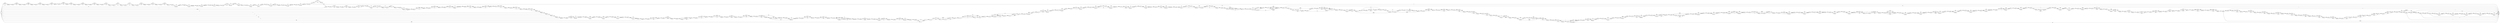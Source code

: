 digraph {
	graph [rankdir=LR]
	node [shape=rectangle]
	2 -> 3 [label=39584]
	3 -> 18 [label=40309]
	18 -> 30 [label=39577]
	18 -> 39 [label=732]
	30 -> 39 [label=2610]
	30 -> 60 [label=36967]
	39 -> 48 [label=3342]
	48 -> 60 [label=2610]
	48 -> 69 [label=732]
	60 -> 69 [label=39577]
	69 -> 73 [label=40309]
	73 -> 81 [label=40259]
	73 -> 94 [label=50]
	81 -> 84 [label=39527]
	81 -> 102 [label=732]
	84 -> 94 [label=2560]
	84 -> 105 [label=36967]
	94 -> 102 [label=2610]
	102 -> 105 [label=3342]
	105 -> 108 [label=40309]
	108 -> 123 [label=2610]
	108 -> 13419 [label=37699]
	123 -> 129 [label=2560]
	123 -> 144 [label=50]
	129 -> 132 [label=39527]
	132 -> 141 [label=40259]
	141 -> 144 [label=3292]
	141 -> 162 [label=36967]
	144 -> 162 [label=3342]
	162 -> 190 [label=40309]
	190 -> 211 [label=39584]
	190 -> 21097 [label=725]
	211 -> 217 [label=40309]
	217 -> 237 [label=3732]
	217 -> 13457 [label=36577]
	237 -> 13457 [label=390]
	237 -> 258 [label=3342]
	258 -> 273 [label=40309]
	273 -> 294 [label=40259]
	273 -> 10532 [label=50]
	294 -> 325 [label=40309]
	325 -> 342 [label=40308]
	325 -> 346 [label=1]
	342 -> 346 [label=2559]
	342 -> 363 [label=37749]
	346 -> 363 [label=2560]
	363 -> 402 [label=40309]
	402 -> 423 [label=2560]
	402 -> 10570 [label=37749]
	423 -> 426 [label=39527]
	426 -> 447 [label=2560]
	426 -> 10591 [label=36967]
	447 -> 470 [label=40309]
	470 -> 472 [label=3342]
	470 -> 493 [label=36967]
	472 -> 493 [label=2560]
	472 -> 504 [label=782]
	493 -> 504 [label=39527]
	504 -> 512 [label=40309]
	512 -> 533 [label=3342]
	512 -> 13534 [label=36967]
	533 -> 554 [label=40309]
	554 -> 572 [label=39527]
	554 -> 10648 [label=782]
	572 -> 593 [label=2560]
	572 -> 10648 [label=36967]
	593 -> 620 [label=40309]
	620 -> 635 [label=40259]
	620 -> 641 [label=50]
	635 -> 641 [label=40178]
	635 -> 10694 [label=81]
	641 -> 647 [label=40228]
	647 -> 668 [label=2560]
	647 -> 10694 [label=37668]
	668 -> 683 [label=40259]
	683 -> 688 [label=39527]
	683 -> 13562 [label=732]
	688 -> 689 [label=39577]
	689 -> 710 [label=2560]
	689 -> 10734 [label=37017]
	710 -> 728 [label=40259]
	728 -> 743 [label=40309]
	743 -> 748 [label=39577]
	743 -> 764 [label=732]
	748 -> 764 [label=2560]
	748 -> 10772 [label=37017]
	764 -> 769 [label=3292]
	769 -> 773 [label=40259]
	773 -> 794 [label=2560]
	773 -> 13598 [label=36967]
	773 -> 10793 [label=732]
	794 -> 843 [label=40309]
	843 -> 1 [label=81]
	843 -> 854 [label=40228]
	854 -> 863 [label=3342]
	854 -> 892 [label=36886]
	863 -> 884 [label=2610]
	863 -> 14104 [label=732]
	884 -> 887 [label=3342]
	887 -> 892 [label=3292]
	887 -> 908 [label=50]
	892 -> 893 [label=40178]
	893 -> 895 [label=3601]
	893 -> 19739 [label=36577]
	895 -> 908 [label=3292]
	895 -> 19739 [label=309]
	908 -> 916 [label=3335]
	908 -> 929 [label=7]
	916 -> 929 [label=40221]
	929 -> 941 [label=40228]
	941 -> 956 [label=40178]
	941 -> 962 [label=50]
	956 -> 962 [label=39453]
	956 -> 977 [label=725]
	962 -> 977 [label=39503]
	977 -> 978 [label=3342]
	977 -> 1030 [label=36886]
	978 -> 986 [label=3292]
	978 -> 1016 [label=50]
	986 -> 1007 [label=2567]
	986 -> 21137 [label=725]
	1007 -> 1016 [label=3292]
	1016 -> 1024 [label=3342]
	1024 -> 1030 [label=3292]
	1024 -> 1054 [label=50]
	1030 -> 1040 [label=40178]
	1040 -> 1054 [label=3292]
	1040 -> 1096 [label=36886]
	1054 -> 1057 [label=3342]
	1057 -> 1078 [label=3292]
	1057 -> 10934 [label=50]
	1078 -> 1096 [label=3342]
	1096 -> 1103 [label=40228]
	1103 -> 1142 [label=3342]
	1103 -> 19885 [label=36886]
	1142 -> 1154 [label=40228]
	1154 -> 1175 [label=3342]
	1154 -> 19905 [label=36886]
	1175 -> 1205 [label=40228]
	1205 -> 1226 [label=3342]
	1205 -> 19925 [label=36886]
	1226 -> 1229 [label=40228]
	1229 -> 1250 [label=40178]
	1229 -> 10954 [label=50]
	1250 -> 1257 [label=40228]
	1257 -> 1278 [label=40178]
	1257 -> 10974 [label=50]
	1278 -> 1325 [label=40228]
	1325 -> 1337 [label=40225]
	1325 -> 14133 [label=3]
	1337 -> 1358 [label=39496]
	1337 -> 14133 [label=729]
	1358 -> 1379 [label=40228]
	1379 -> 1400 [label=3292]
	1379 -> 10979 [label=36936]
	1400 -> 1403 [label=3342]
	1403 -> 1430 [label=3292]
	1403 -> 11020 [label=50]
	1430 -> 1451 [label=3342]
	1430 -> 19990 [label=36886]
	1451 -> 1460 [label=40228]
	1460 -> 1478 [label=39446]
	1460 -> 1481 [label=782]
	1478 -> 1481 [label=39445]
	1478 -> 1499 [label=1]
	1481 -> 1487 [label=40227]
	1487 -> 1499 [label=2559]
	1487 -> 11045 [label=37668]
	1499 -> 1508 [label=2560]
	1508 -> 1530 [label=40178]
	1530 -> 1577 [label=3601]
	1530 -> 1582 [label=36577]
	1577 -> 1582 [label=2869]
	1577 -> 1598 [label=732]
	1582 -> 1598 [label=39446]
	1598 -> 1610 [label=40178]
	1610 -> 1642 [label=2560]
	1610 -> 14210 [label=37618]
	1642 -> 1677 [label=40178]
	1677 -> 1698 [label=39869]
	1677 -> 20624 [label=309]
	1698 -> 1716 [label=40178]
	1716 -> 1718 [label=3601]
	1716 -> 20062 [label=36577]
	1718 -> 1739 [label=3292]
	1718 -> 20062 [label=309]
	1739 -> 1758 [label=40178]
	1758 -> 1779 [label=2560]
	1758 -> 14216 [label=37618]
	1779 -> 1785 [label=3601]
	1785 -> 1788 [label=40178]
	1788 -> 1790 [label=3292]
	1788 -> 1827 [label=36886]
	1790 -> 1811 [label=3290]
	1790 -> 14250 [label=2]
	1811 -> 1827 [label=3292]
	1827 -> 1857 [label=40178]
	1857 -> 1887 [label=3292]
	1857 -> 20150 [label=36886]
	1887 -> 1896 [label=40178]
	1896 -> 1917 [label=3292]
	1896 -> 20170 [label=36886]
	1917 -> 1959 [label=40178]
	1959 -> 1980 [label=3599]
	1959 -> 14263 [label=36579]
	1980 -> 2001 [label=3290]
	1980 -> 14284 [label=36886]
	2001 -> 2002 [label=40178]
	2002 -> 2013 [label=40176]
	2002 -> 2023 [label=2]
	2013 -> 2023 [label=3290]
	2013 -> 2034 [label=36886]
	2023 -> 2025 [label=3292]
	2025 -> 2034 [label=3290]
	2025 -> 2046 [label=2]
	2034 -> 2046 [label=40176]
	2046 -> 2061 [label=40178]
	2061 -> 2085 [label=40176]
	2061 -> 14358 [label=2]
	2085 -> 2106 [label=3290]
	2085 -> 14358 [label=36886]
	2106 -> 2124 [label=40178]
	2124 -> 2145 [label=3292]
	2124 -> 20231 [label=36886]
	2145 -> 2157 [label=40178]
	2157 -> 2208 [label=3292]
	2157 -> 20281 [label=36886]
	2208 -> 2253 [label=40178]
	2253 -> 2274 [label=39446]
	2253 -> 14395 [label=732]
	2274 -> 2282 [label=40178]
	2282 -> 2303 [label=3292]
	2282 -> 20301 [label=36886]
	2303 -> 2313 [label=39869]
	2303 -> 2324 [label=309]
	2313 -> 2324 [label=39868]
	2313 -> 14404 [label=1]
	2324 -> 2325 [label=40177]
	2325 -> 2346 [label=2560]
	2325 -> 14404 [label=37617]
	2346 -> 2368 [label=40178]
	2368 -> 2389 [label=2560]
	2368 -> 14435 [label=1041]
	2368 -> 20321 [label=36577]
	2389 -> 2409 [label=40178]
	2409 -> 2430 [label=2560]
	2409 -> 14455 [label=37618]
	2430 -> 2467 [label=40178]
	2467 -> 2497 [label=3292]
	2467 -> 20350 [label=36886]
	2497 -> 2499 [label=40178]
	2499 -> 2514 [label=3292]
	2499 -> 19427 [label=36886]
	2514 -> 2537 [label=2562]
	2514 -> 19427 [label=730]
	2537 -> 2564 [label=40178]
	2564 -> 2585 [label=3292]
	2564 -> 20406 [label=36886]
	2585 -> 2709 [label=40178]
	2709 -> 2730 [label=3292]
	2709 -> 20426 [label=36886]
	2730 -> 2802 [label=40178]
	2802 -> 2823 [label=3292]
	2802 -> 20446 [label=36886]
	2823 -> 2825 [label=40178]
	2825 -> 2826 [label=40176]
	2825 -> 2846 [label=2]
	2826 -> 2846 [label=3290]
	2826 -> 2847 [label=36886]
	2846 -> 2847 [label=3292]
	2847 -> 2916 [label=40178]
	2916 -> 2937 [label=3292]
	2916 -> 20486 [label=36886]
	2937 -> 2970 [label=40178]
	2970 -> 3005 [label=40176]
	2970 -> 3033 [label=2]
	3005 -> 3026 [label=39451]
	3005 -> 21157 [label=725]
	3026 -> 3033 [label=40176]
	3033 -> 3039 [label=40178]
	3039 -> 3060 [label=3290]
	3039 -> 14557 [label=36888]
	3060 -> 3081 [label=40176]
	3060 -> 14577 [label=2]
	3081 -> 3132 [label=40178]
	3132 -> 3153 [label=39448]
	3132 -> 19447 [label=730]
	3153 -> 3165 [label=40178]
	3165 -> 3177 [label=3292]
	3165 -> 3186 [label=36886]
	3177 -> 1 [label=1]
	3177 -> 3186 [label=3291]
	3186 -> 3207 [label=40177]
	3207 -> 3225 [label=3291]
	3207 -> 14580 [label=36886]
	3225 -> 3246 [label=3286]
	3225 -> 14580 [label=5]
	3246 -> 3264 [label=40177]
	3264 -> 3285 [label=40172]
	3264 -> 14617 [label=5]
	3285 -> 3292 [label=40177]
	3292 -> 3313 [label=40172]
	3292 -> 14637 [label=5]
	3313 -> 3341 [label=40177]
	3341 -> 3362 [label=3291]
	3341 -> 20546 [label=36886]
	3362 -> 3497 [label=40177]
	3497 -> 3518 [label=40174]
	3497 -> 19467 [label=3]
	3518 -> 3550 [label=40177]
	3550 -> 3571 [label=39450]
	3550 -> 19527 [label=727]
	3571 -> 3584 [label=40177]
	3584 -> 3605 [label=3291]
	3584 -> 20566 [label=36886]
	3605 -> 3616 [label=40177]
	3616 -> 3637 [label=3291]
	3616 -> 20586 [label=36886]
	3637 -> 3659 [label=40177]
	3659 -> 1 [label=36573]
	3659 -> 3678 [label=3604]
	3678 -> 1 [label=4]
	3678 -> 3697 [label=3600]
	3697 -> 3715 [label=3291]
	3697 -> 20680 [label=309]
	3715 -> 3727 [label=3600]
	3727 -> 3752 [label=3291]
	3727 -> 20704 [label=309]
	3752 -> 3763 [label=3600]
	3763 -> 3784 [label=3291]
	3763 -> 20724 [label=309]
	3784 -> 3787 [label=3600]
	3787 -> 3808 [label=3291]
	3787 -> 20744 [label=309]
	3808 -> 3823 [label=3600]
	3823 -> 3844 [label=3291]
	3823 -> 20764 [label=309]
	3844 -> 3940 [label=3600]
	3940 -> 3961 [label=3291]
	3940 -> 20784 [label=309]
	3961 -> 4011 [label=3600]
	4011 -> 4032 [label=3291]
	4011 -> 20804 [label=309]
	4032 -> 4042 [label=3600]
	4042 -> 4063 [label=3291]
	4042 -> 20824 [label=309]
	4063 -> 4126 [label=3600]
	4126 -> 4147 [label=2875]
	4126 -> 21177 [label=725]
	4147 -> 4151 [label=3600]
	4151 -> 4172 [label=3291]
	4151 -> 20844 [label=309]
	4172 -> 4179 [label=3600]
	4179 -> 4231 [label=3291]
	4179 -> 20895 [label=309]
	4231 -> 4279 [label=3600]
	4279 -> 4300 [label=3291]
	4279 -> 20915 [label=309]
	4300 -> 4306 [label=3600]
	4306 -> 4320 [label=3291]
	4306 -> 20936 [label=309]
	4320 -> 4342 [label=2566]
	4320 -> 20936 [label=725]
	4342 -> 4343 [label=2565]
	4342 -> 1 [label=1]
	4343 -> 1 [label=1]
	4343 -> 4351 [label=2564]
	4351 -> 4381 [label=3598]
	4381 -> 1 [label=3]
	4381 -> 4408 [label=3595]
	4408 -> 1 [label=725]
	4408 -> 4414 [label=2870]
	4414 -> 1 [label=2]
	4414 -> 4426 [label=2868]
	4426 -> 4447 [label=2559]
	4426 -> 20979 [label=309]
	4447 -> 4450 [label=2868]
	4450 -> 4489 [label=2559]
	4450 -> 21017 [label=309]
	4489 -> 4495 [label=2868]
	4495 -> 4516 [label=2559]
	4495 -> 21037 [label=309]
	4516 -> 4739 [label=2868]
	4739 -> 4760 [label=2559]
	4739 -> 21057 [label=309]
	4760 -> 4782 [label=2868]
	4782 -> 1 [label=309]
	4782 -> 5982 [label=2559]
	5982 -> 1 [label=2559]
	5983 -> 6019 [label=52]
	6019 -> 6040 [label=50]
	6019 -> 18944 [label=2]
	6040 -> 6049 [label=52]
	6049 -> 6094 [label=50]
	6049 -> 18988 [label=2]
	6094 -> 6214 [label=52]
	6214 -> 6235 [label=50]
	6214 -> 19008 [label=2]
	6235 -> 6247 [label=52]
	6247 -> 6268 [label=50]
	6247 -> 19028 [label=2]
	6268 -> 6277 [label=52]
	6277 -> 6298 [label=50]
	6277 -> 19048 [label=2]
	6298 -> 6319 [label=50]
	6298 -> 19068 [label=2]
	6319 -> 6379 [label=52]
	6379 -> 6400 [label=50]
	6379 -> 19088 [label=2]
	6400 -> 6436 [label=52]
	6436 -> 6457 [label=50]
	6436 -> 19108 [label=2]
	6457 -> 6523 [label=52]
	6523 -> 6547 [label=50]
	6523 -> 19131 [label=2]
	6547 -> 6557 [label=52]
	6557 -> 6578 [label=50]
	6557 -> 19151 [label=2]
	6578 -> 6607 [label=52]
	6607 -> 6628 [label=50]
	6607 -> 19171 [label=2]
	6628 -> 6643 [label=52]
	6643 -> 6664 [label=50]
	6643 -> 19191 [label=2]
	6664 -> 6676 [label=52]
	6676 -> 6697 [label=50]
	6676 -> 19211 [label=2]
	6697 -> 6703 [label=52]
	6703 -> 6739 [label=50]
	6703 -> 19246 [label=2]
	6739 -> 6754 [label=52]
	6754 -> 6775 [label=50]
	6754 -> 11046 [label=2]
	6775 -> 6842 [label=133]
	6842 -> 6863 [label=50]
	6842 -> 11078 [label=83]
	6863 -> 6874 [label=133]
	6874 -> 6895 [label=50]
	6874 -> 11098 [label=83]
	6895 -> 7000 [label=133]
	7000 -> 7030 [label=50]
	7000 -> 11127 [label=83]
	7030 -> 7156 [label=133]
	7156 -> 7165 [label=52]
	7156 -> 11151 [label=81]
	7165 -> 7186 [label=50]
	7165 -> 11151 [label=2]
	7186 -> 7207 [label=131]
	7186 -> 19287 [label=2]
	7207 -> 7300 [label=133]
	7300 -> 7339 [label=131]
	7300 -> 19325 [label=2]
	7339 -> 7360 [label=131]
	7339 -> 19345 [label=2]
	7360 -> 7474 [label=133]
	7474 -> 7495 [label=50]
	7474 -> 11159 [label=83]
	7495 -> 7498 [label=131]
	7498 -> 7507 [label=133]
	7507 -> 7528 [label=50]
	7507 -> 11196 [label=83]
	7528 -> 7561 [label=133]
	7561 -> 7582 [label=52]
	7561 -> 11216 [label=81]
	7582 -> 7676 [label=133]
	7676 -> 1 [label=2]
	7676 -> 7729 [label=131]
	7729 -> 7761 [label=50]
	7729 -> 11247 [label=81]
	7761 -> 7784 [label=131]
	7784 -> 7797 [label=132]
	7797 -> 7818 [label=131]
	7797 -> 13618 [label=1]
	7818 -> 7854 [label=132]
	7854 -> 7897 [label=131]
	7854 -> 13660 [label=1]
	7897 -> 7918 [label=132]
	7918 -> 7953 [label=50]
	7918 -> 11281 [label=82]
	7953 -> 7986 [label=132]
	7986 -> 7992 [label=51]
	7986 -> 11356 [label=81]
	7992 -> 8022 [label=50]
	7992 -> 11356 [label=1]
	8022 -> 8113 [label=51]
	8113 -> 8117 [label=50]
	8113 -> 8134 [label=1]
	8117 -> 8134 [label=131]
	8134 -> 8148 [label=132]
	8148 -> 8150 [label=51]
	8148 -> 8169 [label=81]
	8150 -> 8169 [label=36624]
	8169 -> 8341 [label=36709]
	8341 -> 8381 [label=51]
	8341 -> 12898 [label=36658]
	8381 -> 8401 [label=36709]
	8401 -> 8422 [label=51]
	8401 -> 12918 [label=36658]
	8422 -> 8560 [label=36709]
	8560 -> 8581 [label=51]
	8560 -> 12921 [label=36658]
	8581 -> 8584 [label=36628]
	8584 -> 8598 [label=36709]
	8598 -> 8619 [label=50]
	8598 -> 12961 [label=36659]
	8619 -> 8668 [label=36709]
	8668 -> 8689 [label=51]
	8668 -> 12981 [label=36658]
	8689 -> 8716 [label=36709]
	8716 -> 8737 [label=51]
	8716 -> 13001 [label=36658]
	8737 -> 8743 [label=36709]
	8743 -> 8764 [label=51]
	8743 -> 13021 [label=36658]
	8764 -> 8809 [label=36709]
	8809 -> 8830 [label=51]
	8809 -> 13041 [label=36658]
	8830 -> 8833 [label=36709]
	8833 -> 8834 [label=36710]
	8834 -> 8872 [label=36711]
	8872 -> 8899 [label=36714]
	8899 -> 8905 [label=37439]
	8905 -> 8908 [label=37441]
	8908 -> 8911 [label=864]
	8908 -> 13059 [label=36577]
	8911 -> 8932 [label=50]
	8911 -> 13059 [label=814]
	8932 -> 8958 [label=37441]
	8958 -> 8979 [label=37360]
	8958 -> 13081 [label=81]
	8979 -> 9098 [label=37441]
	9098 -> 9119 [label=37360]
	9098 -> 13101 [label=81]
	9119 -> 9180 [label=37441]
	9180 -> 9201 [label=783]
	9180 -> 13121 [label=36658]
	9201 -> 9237 [label=37441]
	9237 -> 9258 [label=783]
	9237 -> 13141 [label=36658]
	9258 -> 9274 [label=37441]
	9274 -> 9345 [label=37750]
	9345 -> 9366 [label=783]
	9345 -> 13161 [label=36967]
	9366 -> 9367 [label=37750]
	9367 -> 9388 [label=37669]
	9367 -> 13181 [label=81]
	9388 -> 9438 [label=37750]
	9438 -> 9456 [label=37749]
	9438 -> 9459 [label=1]
	9456 -> 9459 [label=1172]
	9456 -> 9477 [label=36577]
	9459 -> 9477 [label=1173]
	9477 -> 9501 [label=37750]
	9501 -> 9522 [label=50]
	9501 -> 13201 [label=37700]
	9522 -> 9602 [label=37750]
	9602 -> 9623 [label=1173]
	9602 -> 19604 [label=36577]
	9623 -> 9722 [label=37750]
	9722 -> 9743 [label=37018]
	9722 -> 13843 [label=732]
	9743 -> 9841 [label=37750]
	9841 -> 9862 [label=783]
	9841 -> 13221 [label=36967]
	9862 -> 10024 [label=37750]
	10024 -> 10039 [label=1173]
	10024 -> 10045 [label=36577]
	10039 -> 10045 [label=443]
	10039 -> 10060 [label=730]
	10045 -> 10051 [label=443]
	10045 -> 10066 [label=36577]
	10051 -> 10060 [label=53]
	10051 -> 10072 [label=390]
	10060 -> 10066 [label=783]
	10066 -> 10069 [label=37360]
	10069 -> 10072 [label=36628]
	10069 -> 10090 [label=732]
	10072 -> 10090 [label=37018]
	10090 -> 10109 [label=37750]
	10109 -> 10130 [label=783]
	10109 -> 13261 [label=36967]
	10130 -> 10207 [label=37750]
	10207 -> 10228 [label=783]
	10207 -> 13281 [label=36967]
	10228 -> 10267 [label=37750]
	10267 -> 10282 [label=783]
	10267 -> 13284 [label=36967]
	10282 -> 10288 [label=51]
	10282 -> 10303 [label=732]
	10288 -> 10291 [label=36937]
	10291 -> 10303 [label=37018]
	10303 -> 10309 [label=37750]
	10309 -> 10330 [label=37669]
	10309 -> 13324 [label=81]
	10330 -> 10363 [label=37750]
	10363 -> 10366 [label=783]
	10363 -> 13345 [label=36967]
	10366 -> 10387 [label=51]
	10366 -> 13345 [label=732]
	10387 -> 10408 [label=37750]
	10408 -> 10429 [label=51]
	10408 -> 13353 [label=37699]
	10429 -> 10435 [label=37018]
	10435 -> 10453 [label=37750]
	10453 -> 2 [label=37025]
	10453 -> 3 [label=725]
	10532 -> 294 [label=50]
	10570 -> 10591 [label=782]
	10570 -> 423 [label=36967]
	10591 -> 447 [label=37749]
	10648 -> 593 [label=37749]
	10694 -> 10705 [label=37749]
	10705 -> 668 [label=37699]
	10705 -> 688 [label=50]
	10734 -> 728 [label=50]
	10734 -> 13562 [label=36967]
	10772 -> 10793 [label=50]
	10772 -> 769 [label=36967]
	10793 -> 794 [label=782]
	10934 -> 1078 [label=50]
	10954 -> 1250 [label=50]
	10974 -> 1278 [label=50]
	10979 -> 1400 [label=50]
	10979 -> 1430 [label=36886]
	11020 -> 1430 [label=50]
	11045 -> 1 [label=50]
	11045 -> 1508 [label=37618]
	11046 -> 6775 [label=83]
	11078 -> 6863 [label=83]
	11098 -> 6895 [label=83]
	11127 -> 7030 [label=83]
	11151 -> 7186 [label=83]
	11159 -> 7495 [label=81]
	11159 -> 7498 [label=2]
	11196 -> 7528 [label=83]
	11216 -> 7582 [label=81]
	11247 -> 7761 [label=81]
	11281 -> 7953 [label=82]
	11356 -> 11357 [label=82]
	11357 -> 8117 [label=81]
	11357 -> 8022 [label=1]
	12898 -> 8381 [label=36658]
	12918 -> 8422 [label=36658]
	12921 -> 8584 [label=81]
	12921 -> 8581 [label=36577]
	12961 -> 8619 [label=36659]
	12981 -> 8689 [label=36658]
	13001 -> 8737 [label=36658]
	13021 -> 8764 [label=36658]
	13041 -> 8830 [label=36658]
	13059 -> 8932 [label=37391]
	13081 -> 8979 [label=81]
	13101 -> 9119 [label=81]
	13121 -> 9201 [label=36658]
	13141 -> 9258 [label=36658]
	13161 -> 9366 [label=36967]
	13181 -> 9388 [label=81]
	13201 -> 9522 [label=37700]
	13221 -> 9862 [label=36967]
	13261 -> 10130 [label=36967]
	13281 -> 10228 [label=36967]
	13284 -> 10291 [label=81]
	13284 -> 10288 [label=36886]
	13324 -> 10330 [label=81]
	13345 -> 10387 [label=37699]
	13353 -> 10429 [label=36967]
	13353 -> 10435 [label=732]
	13419 -> 129 [label=36967]
	13419 -> 132 [label=732]
	13457 -> 258 [label=36967]
	13534 -> 533 [label=36967]
	13562 -> 710 [label=37699]
	13598 -> 794 [label=36967]
	13618 -> 7818 [label=1]
	13660 -> 7897 [label=1]
	13843 -> 9743 [label=732]
	14104 -> 884 [label=732]
	14133 -> 1358 [label=732]
	14210 -> 1642 [label=37618]
	14216 -> 1779 [label=1041]
	14216 -> 1785 [label=36577]
	14250 -> 1811 [label=2]
	14263 -> 14284 [label=2]
	14263 -> 1980 [label=36577]
	14284 -> 2001 [label=36888]
	14358 -> 2106 [label=36888]
	14395 -> 2274 [label=732]
	14404 -> 2346 [label=37618]
	14435 -> 2389 [label=1041]
	14455 -> 2430 [label=37618]
	14557 -> 3060 [label=36888]
	14577 -> 3081 [label=2]
	14580 -> 3246 [label=36891]
	14617 -> 3285 [label=5]
	14637 -> 3313 [label=5]
	18924 -> 5983 [label=2]
	18944 -> 6040 [label=2]
	18988 -> 6094 [label=2]
	19008 -> 6235 [label=2]
	19028 -> 6268 [label=2]
	19048 -> 6298 [label=2]
	19068 -> 6319 [label=2]
	19088 -> 6400 [label=2]
	19108 -> 6457 [label=2]
	19131 -> 6547 [label=2]
	19151 -> 6578 [label=2]
	19171 -> 6628 [label=2]
	19191 -> 6664 [label=2]
	19211 -> 6697 [label=2]
	19246 -> 6739 [label=2]
	19287 -> 7207 [label=2]
	19325 -> 7339 [label=2]
	19345 -> 7360 [label=2]
	19427 -> 2537 [label=37616]
	19447 -> 3153 [label=730]
	19467 -> 3518 [label=3]
	19527 -> 3571 [label=727]
	19604 -> 9623 [label=36577]
	19739 -> 916 [label=36886]
	19885 -> 1142 [label=36886]
	19905 -> 1175 [label=36886]
	19925 -> 1226 [label=36886]
	19990 -> 1451 [label=36886]
	20062 -> 1739 [label=36886]
	20150 -> 1887 [label=36886]
	20170 -> 1917 [label=36886]
	20231 -> 2145 [label=36886]
	20281 -> 2208 [label=36886]
	20301 -> 2303 [label=36886]
	20321 -> 2389 [label=36577]
	20350 -> 2497 [label=36886]
	20406 -> 2585 [label=36886]
	20426 -> 2730 [label=36886]
	20446 -> 2823 [label=36886]
	20486 -> 2937 [label=36886]
	20546 -> 3362 [label=36886]
	20566 -> 3605 [label=36886]
	20586 -> 3637 [label=36886]
	20624 -> 1698 [label=309]
	20680 -> 3715 [label=309]
	20704 -> 3752 [label=309]
	20724 -> 3784 [label=309]
	20744 -> 3808 [label=309]
	20764 -> 3844 [label=309]
	20784 -> 3961 [label=309]
	20804 -> 4032 [label=309]
	20824 -> 4063 [label=309]
	20844 -> 4172 [label=309]
	20895 -> 4231 [label=309]
	20915 -> 4300 [label=309]
	20936 -> 4351 [label=1034]
	20979 -> 4447 [label=309]
	21017 -> 4489 [label=309]
	21037 -> 4516 [label=309]
	21057 -> 4760 [label=309]
	21097 -> 211 [label=725]
	21137 -> 1007 [label=725]
	21157 -> 3026 [label=725]
	21177 -> 4147 [label=725]
	0 -> 2 [label=2559]
	0 -> 5983 [label=50]
	0 -> 11046 [label=81]
	0 -> 7784 [label=1]
	0 -> 8905 [label=2]
	0 -> 8872 [label=3]
	0 -> 8833 [label=1]
	0 -> 8150 [label=36573]
	0 -> 9274 [label=309]
	0 -> 8169 [label=4]
	0 -> 8899 [label=725]
	0 -> 8834 [label=1]
	0 -> 18924 [label=2]
}
